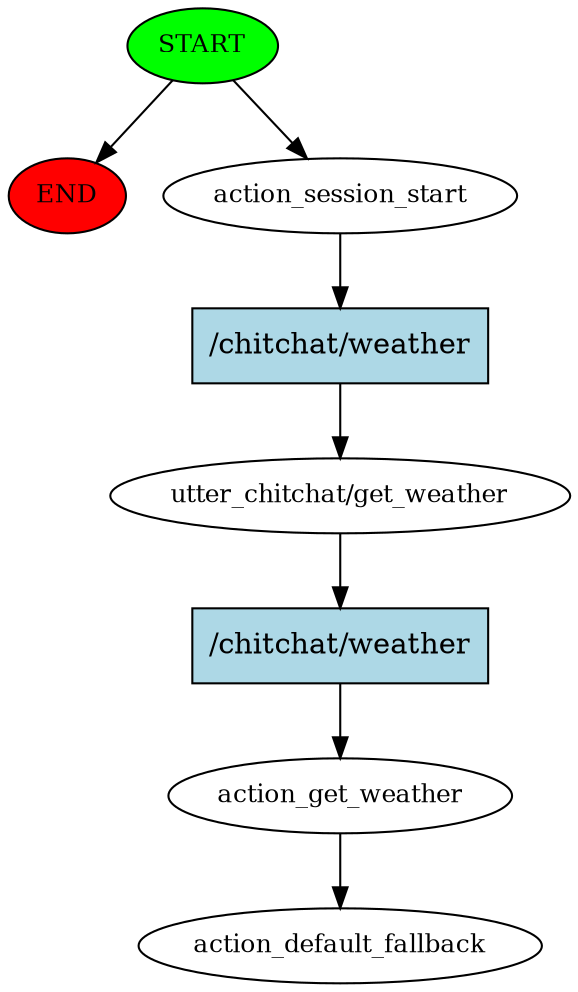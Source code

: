 digraph  {
0 [class="start active", fillcolor=green, fontsize=12, label=START, style=filled];
"-1" [class=end, fillcolor=red, fontsize=12, label=END, style=filled];
1 [class=active, fontsize=12, label=action_session_start];
2 [class=active, fontsize=12, label="utter_chitchat/get_weather"];
3 [class=active, fontsize=12, label=action_get_weather];
4 [class="dashed active", fontsize=12, label=action_default_fallback];
5 [class="intent active", fillcolor=lightblue, label="/chitchat/weather", shape=rect, style=filled];
6 [class="intent active", fillcolor=lightblue, label="/chitchat/weather", shape=rect, style=filled];
0 -> "-1"  [class="", key=NONE, label=""];
0 -> 1  [class=active, key=NONE, label=""];
1 -> 5  [class=active, key=0];
2 -> 6  [class=active, key=0];
3 -> 4  [class=active, key=NONE, label=""];
5 -> 2  [class=active, key=0];
6 -> 3  [class=active, key=0];
}
